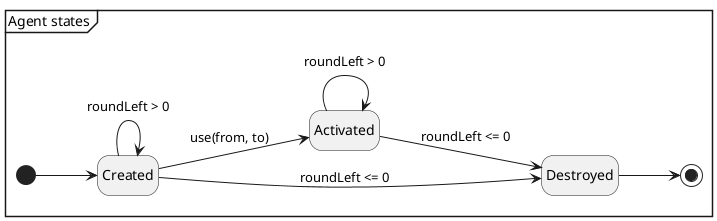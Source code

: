 @startuml
'https://plantuml.com/state-diagram
left to right direction
mainframe Agent states
hide empty description

state Created
state Activated
[*] --> Created
Created --> Created : roundLeft > 0
Created --> Destroyed : roundLeft <= 0
Created --> Activated : use(from, to)
Activated --> Activated : roundLeft > 0
Activated --> Destroyed : roundLeft <= 0
Destroyed-->[*]
@enduml